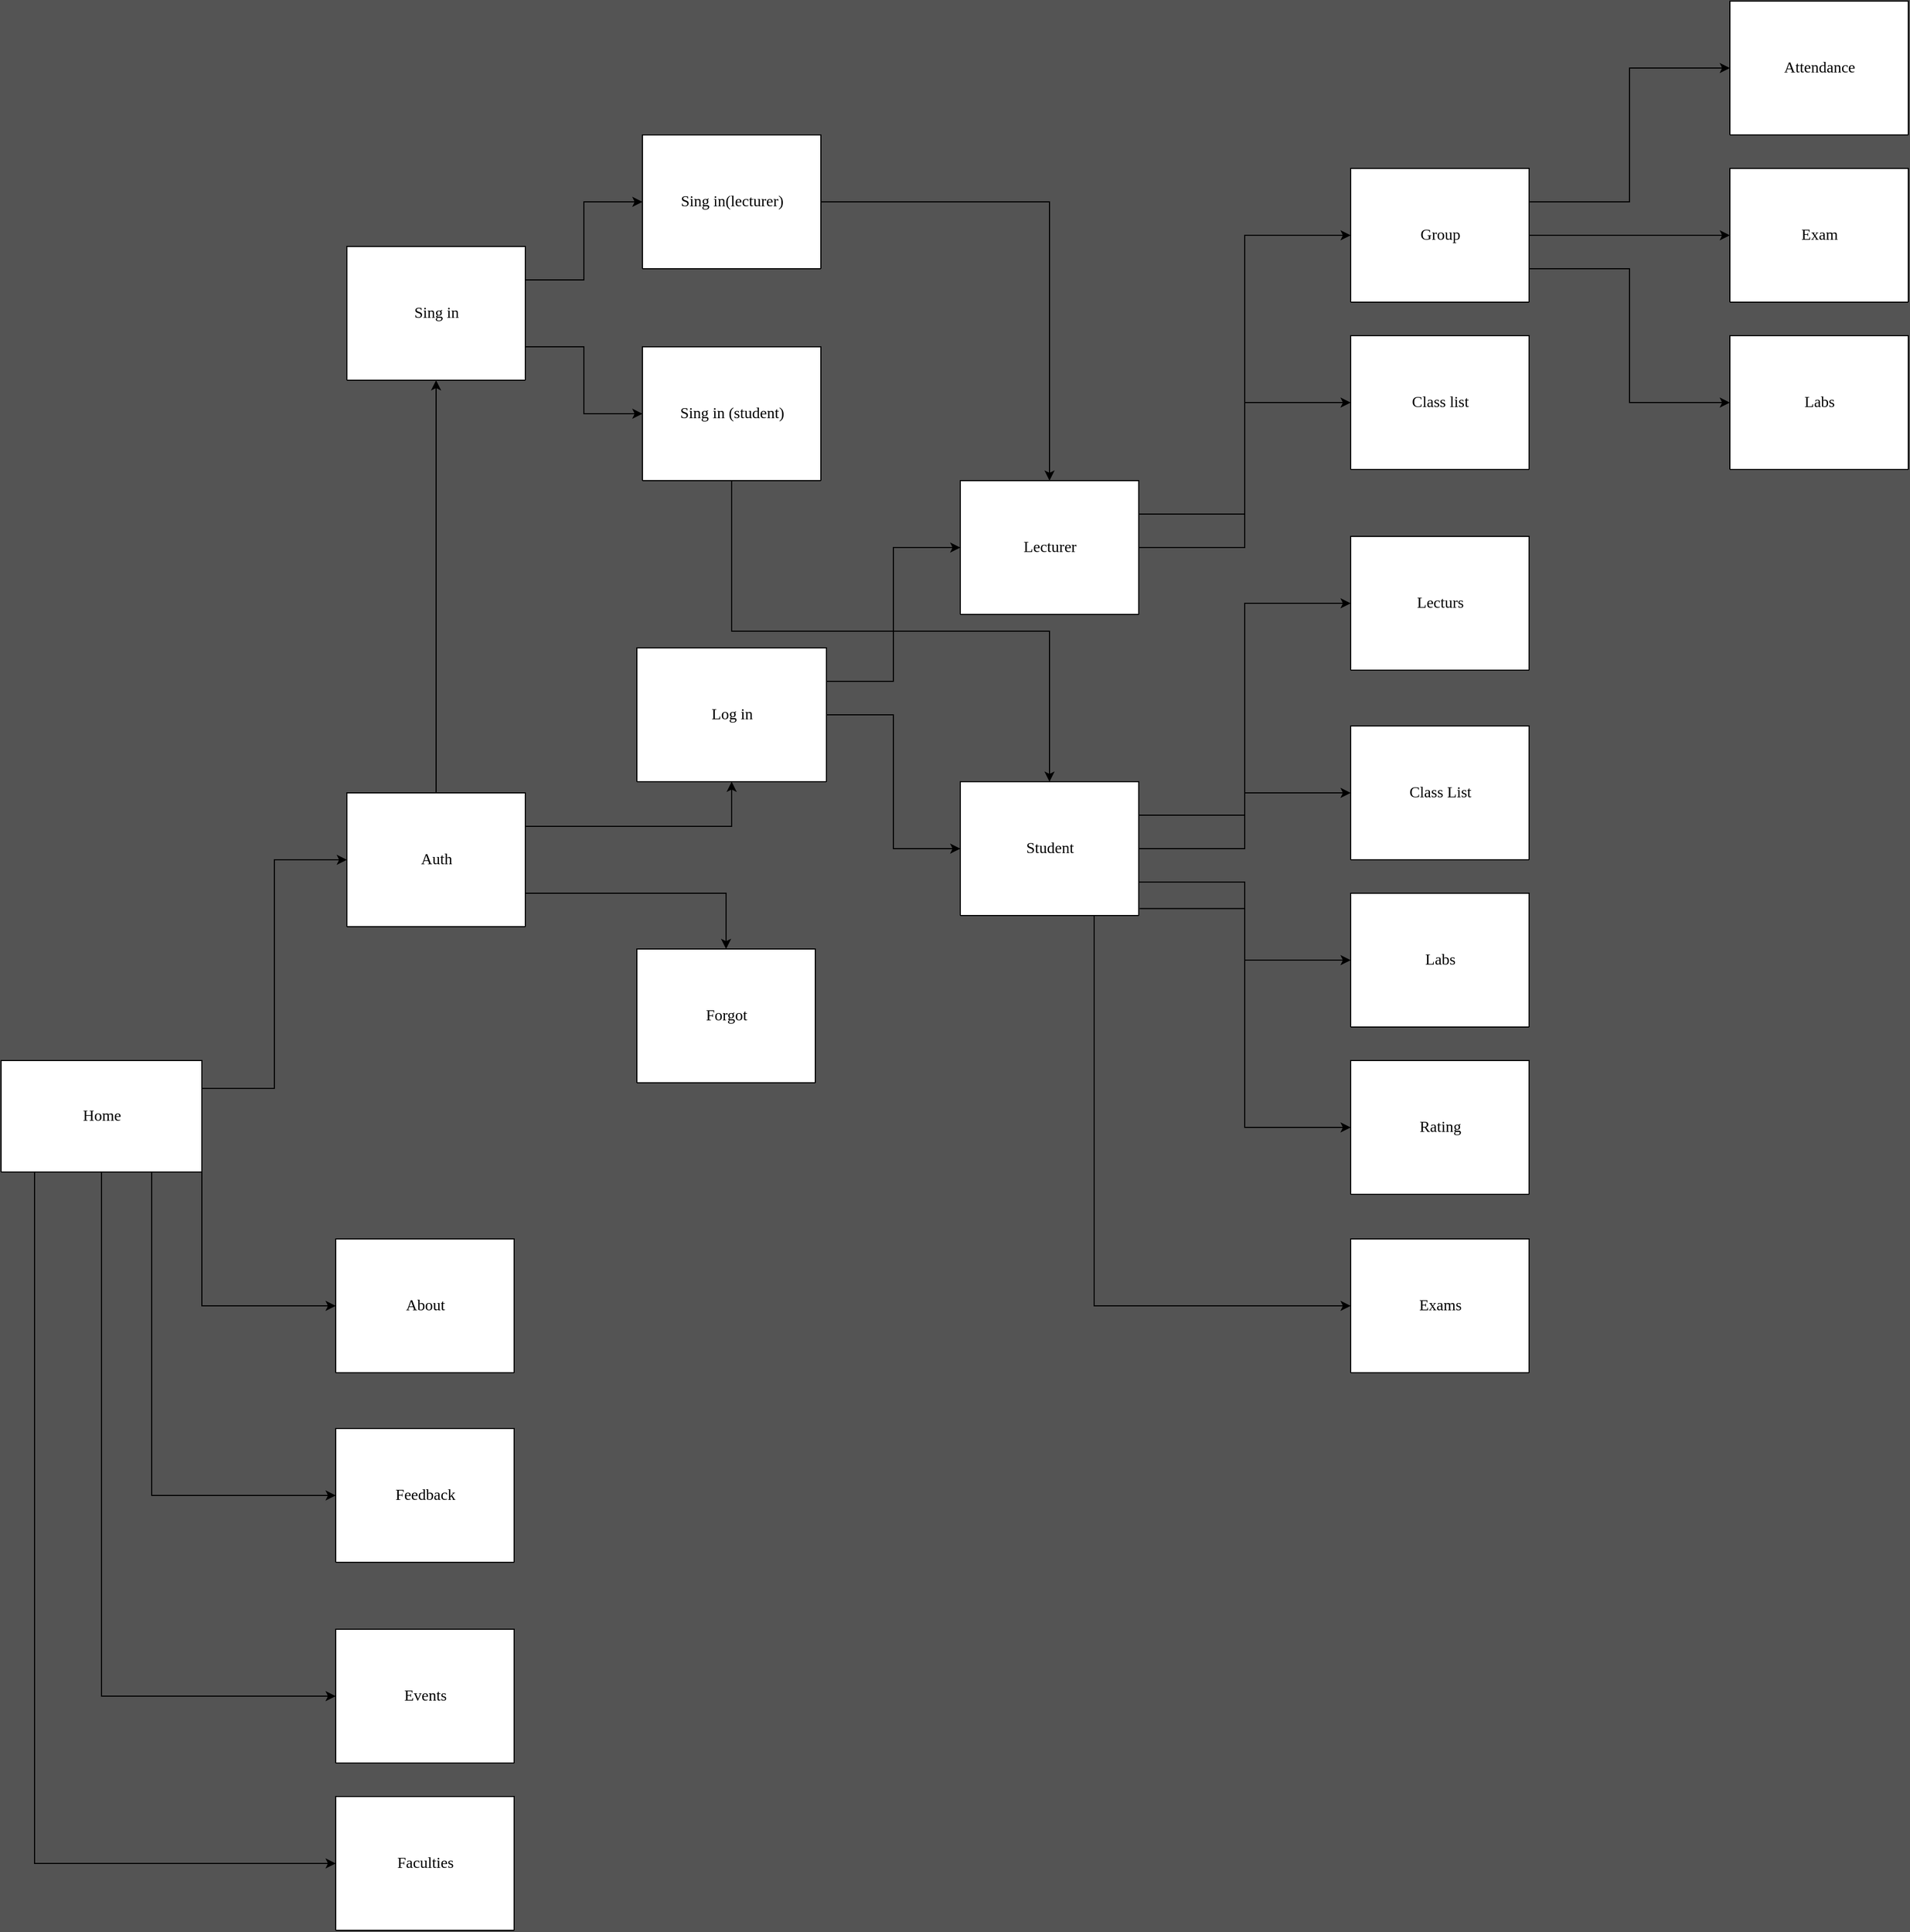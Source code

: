 <mxfile version="24.7.8">
  <diagram name="Page-1" id="e56a1550-8fbb-45ad-956c-1786394a9013">
    <mxGraphModel dx="6215" dy="3480" grid="1" gridSize="10" guides="1" tooltips="1" connect="1" arrows="1" fold="1" page="1" pageScale="1" pageWidth="1100" pageHeight="850" background="#545454" math="0" shadow="0">
      <root>
        <mxCell id="0" />
        <mxCell id="1" parent="0" />
        <mxCell id="r-mluGW43JwhEDr9T5hr-49" style="edgeStyle=orthogonalEdgeStyle;rounded=0;orthogonalLoop=1;jettySize=auto;html=1;exitX=0.5;exitY=0;exitDx=0;exitDy=0;entryX=0.5;entryY=1;entryDx=0;entryDy=0;" edge="1" parent="1" source="2e49270ec7c68f3f-1" target="2e49270ec7c68f3f-8">
          <mxGeometry relative="1" as="geometry" />
        </mxCell>
        <mxCell id="r-mluGW43JwhEDr9T5hr-50" style="edgeStyle=orthogonalEdgeStyle;rounded=0;orthogonalLoop=1;jettySize=auto;html=1;exitX=1;exitY=0.25;exitDx=0;exitDy=0;entryX=0.5;entryY=1;entryDx=0;entryDy=0;" edge="1" parent="1" source="2e49270ec7c68f3f-1" target="HjesYyCfLnxQGXRYato6-9">
          <mxGeometry relative="1" as="geometry" />
        </mxCell>
        <mxCell id="r-mluGW43JwhEDr9T5hr-51" style="edgeStyle=orthogonalEdgeStyle;rounded=0;orthogonalLoop=1;jettySize=auto;html=1;exitX=1;exitY=0.75;exitDx=0;exitDy=0;" edge="1" parent="1" source="2e49270ec7c68f3f-1" target="HjesYyCfLnxQGXRYato6-12">
          <mxGeometry relative="1" as="geometry" />
        </mxCell>
        <mxCell id="2e49270ec7c68f3f-1" value="Auth" style="swimlane;html=1;fontStyle=0;childLayout=stackLayout;horizontal=1;startSize=120;horizontalStack=0;resizeParent=1;resizeLast=0;collapsible=1;marginBottom=0;swimlaneFillColor=#ffffff;align=center;rounded=0;shadow=0;comic=0;labelBackgroundColor=none;strokeWidth=1;fontFamily=Verdana;fontSize=14;" parent="1" vertex="1">
          <mxGeometry x="320" y="30" width="160" height="120" as="geometry" />
        </mxCell>
        <mxCell id="HjesYyCfLnxQGXRYato6-27" style="edgeStyle=orthogonalEdgeStyle;rounded=0;orthogonalLoop=1;jettySize=auto;html=1;exitX=1;exitY=1;exitDx=0;exitDy=0;entryX=0;entryY=0.5;entryDx=0;entryDy=0;" parent="1" source="2e49270ec7c68f3f-80" target="HjesYyCfLnxQGXRYato6-24" edge="1">
          <mxGeometry relative="1" as="geometry" />
        </mxCell>
        <mxCell id="HjesYyCfLnxQGXRYato6-28" style="edgeStyle=orthogonalEdgeStyle;rounded=0;orthogonalLoop=1;jettySize=auto;html=1;exitX=0.75;exitY=1;exitDx=0;exitDy=0;entryX=0;entryY=0.5;entryDx=0;entryDy=0;" parent="1" source="2e49270ec7c68f3f-80" target="HjesYyCfLnxQGXRYato6-25" edge="1">
          <mxGeometry relative="1" as="geometry" />
        </mxCell>
        <mxCell id="HjesYyCfLnxQGXRYato6-32" style="edgeStyle=orthogonalEdgeStyle;rounded=0;orthogonalLoop=1;jettySize=auto;html=1;exitX=1;exitY=0.25;exitDx=0;exitDy=0;entryX=0;entryY=0.5;entryDx=0;entryDy=0;" parent="1" source="2e49270ec7c68f3f-80" target="2e49270ec7c68f3f-1" edge="1">
          <mxGeometry relative="1" as="geometry" />
        </mxCell>
        <mxCell id="HjesYyCfLnxQGXRYato6-33" style="edgeStyle=orthogonalEdgeStyle;rounded=0;orthogonalLoop=1;jettySize=auto;html=1;exitX=0.5;exitY=1;exitDx=0;exitDy=0;entryX=0;entryY=0.5;entryDx=0;entryDy=0;" parent="1" source="2e49270ec7c68f3f-80" target="r-mluGW43JwhEDr9T5hr-57" edge="1">
          <mxGeometry relative="1" as="geometry">
            <Array as="points">
              <mxPoint x="100" y="840" />
            </Array>
          </mxGeometry>
        </mxCell>
        <mxCell id="r-mluGW43JwhEDr9T5hr-58" style="edgeStyle=orthogonalEdgeStyle;rounded=0;orthogonalLoop=1;jettySize=auto;html=1;exitX=0.25;exitY=1;exitDx=0;exitDy=0;entryX=0;entryY=0.5;entryDx=0;entryDy=0;" edge="1" parent="1" source="2e49270ec7c68f3f-80" target="HjesYyCfLnxQGXRYato6-29">
          <mxGeometry relative="1" as="geometry">
            <mxPoint x="40" y="450" as="sourcePoint" />
            <mxPoint x="295" y="920" as="targetPoint" />
            <Array as="points">
              <mxPoint x="40" y="370" />
              <mxPoint x="40" y="990" />
            </Array>
          </mxGeometry>
        </mxCell>
        <mxCell id="2e49270ec7c68f3f-80" value="Home" style="swimlane;html=1;fontStyle=0;childLayout=stackLayout;horizontal=1;startSize=100;horizontalStack=0;resizeParent=1;resizeLast=0;collapsible=1;marginBottom=0;swimlaneFillColor=#ffffff;align=center;rounded=0;shadow=0;comic=0;labelBackgroundColor=none;strokeWidth=1;fontFamily=Verdana;fontSize=14;" parent="1" vertex="1">
          <mxGeometry x="10" y="270" width="180" height="100" as="geometry" />
        </mxCell>
        <mxCell id="r-mluGW43JwhEDr9T5hr-9" style="edgeStyle=orthogonalEdgeStyle;rounded=0;orthogonalLoop=1;jettySize=auto;html=1;exitX=1;exitY=0.25;exitDx=0;exitDy=0;entryX=0;entryY=0.5;entryDx=0;entryDy=0;" edge="1" parent="1" source="HjesYyCfLnxQGXRYato6-9" target="HjesYyCfLnxQGXRYato6-23">
          <mxGeometry relative="1" as="geometry" />
        </mxCell>
        <mxCell id="r-mluGW43JwhEDr9T5hr-44" style="edgeStyle=orthogonalEdgeStyle;rounded=0;orthogonalLoop=1;jettySize=auto;html=1;exitX=1;exitY=0.5;exitDx=0;exitDy=0;entryX=0;entryY=0.5;entryDx=0;entryDy=0;" edge="1" parent="1" source="HjesYyCfLnxQGXRYato6-9" target="HjesYyCfLnxQGXRYato6-21">
          <mxGeometry relative="1" as="geometry" />
        </mxCell>
        <mxCell id="HjesYyCfLnxQGXRYato6-9" value="Log in" style="swimlane;html=1;fontStyle=0;childLayout=stackLayout;horizontal=1;startSize=120;horizontalStack=0;resizeParent=1;resizeLast=0;collapsible=1;marginBottom=0;swimlaneFillColor=#ffffff;align=center;rounded=0;shadow=0;comic=0;labelBackgroundColor=none;strokeWidth=1;fontFamily=Verdana;fontSize=14;swimlaneLine=1;" parent="1" vertex="1">
          <mxGeometry x="580" y="-100" width="170" height="120" as="geometry" />
        </mxCell>
        <mxCell id="HjesYyCfLnxQGXRYato6-12" value="Forgot" style="swimlane;html=1;fontStyle=0;childLayout=stackLayout;horizontal=1;startSize=120;horizontalStack=0;resizeParent=1;resizeLast=0;collapsible=1;marginBottom=0;swimlaneFillColor=#ffffff;align=center;rounded=0;shadow=0;comic=0;labelBackgroundColor=none;strokeWidth=1;fontFamily=Verdana;fontSize=14;swimlaneLine=1;" parent="1" vertex="1">
          <mxGeometry x="580" y="170" width="160" height="120" as="geometry" />
        </mxCell>
        <mxCell id="r-mluGW43JwhEDr9T5hr-48" style="edgeStyle=orthogonalEdgeStyle;rounded=0;orthogonalLoop=1;jettySize=auto;html=1;exitX=0.5;exitY=1;exitDx=0;exitDy=0;entryX=0.5;entryY=0;entryDx=0;entryDy=0;" edge="1" parent="1" source="HjesYyCfLnxQGXRYato6-14" target="HjesYyCfLnxQGXRYato6-21">
          <mxGeometry relative="1" as="geometry" />
        </mxCell>
        <mxCell id="HjesYyCfLnxQGXRYato6-14" value="Sing in (student)" style="swimlane;html=1;fontStyle=0;childLayout=stackLayout;horizontal=1;startSize=120;horizontalStack=0;resizeParent=1;resizeLast=0;collapsible=1;marginBottom=0;swimlaneFillColor=#ffffff;align=center;rounded=0;shadow=0;comic=0;labelBackgroundColor=none;strokeWidth=1;fontFamily=Verdana;fontSize=14;swimlaneLine=1;" parent="1" vertex="1">
          <mxGeometry x="585" y="-370" width="160" height="120" as="geometry" />
        </mxCell>
        <mxCell id="r-mluGW43JwhEDr9T5hr-39" style="edgeStyle=orthogonalEdgeStyle;rounded=0;orthogonalLoop=1;jettySize=auto;html=1;exitX=1;exitY=0.5;exitDx=0;exitDy=0;entryX=0.5;entryY=0;entryDx=0;entryDy=0;" edge="1" parent="1" source="HjesYyCfLnxQGXRYato6-15" target="HjesYyCfLnxQGXRYato6-23">
          <mxGeometry relative="1" as="geometry" />
        </mxCell>
        <mxCell id="r-mluGW43JwhEDr9T5hr-12" style="edgeStyle=orthogonalEdgeStyle;rounded=0;orthogonalLoop=1;jettySize=auto;html=1;exitX=1;exitY=0.25;exitDx=0;exitDy=0;entryX=0;entryY=0.5;entryDx=0;entryDy=0;" edge="1" parent="1" source="HjesYyCfLnxQGXRYato6-21" target="r-mluGW43JwhEDr9T5hr-1">
          <mxGeometry relative="1" as="geometry" />
        </mxCell>
        <mxCell id="r-mluGW43JwhEDr9T5hr-13" style="edgeStyle=orthogonalEdgeStyle;rounded=0;orthogonalLoop=1;jettySize=auto;html=1;exitX=1;exitY=0.5;exitDx=0;exitDy=0;entryX=0;entryY=0.5;entryDx=0;entryDy=0;" edge="1" parent="1" source="HjesYyCfLnxQGXRYato6-21" target="r-mluGW43JwhEDr9T5hr-3">
          <mxGeometry relative="1" as="geometry" />
        </mxCell>
        <mxCell id="r-mluGW43JwhEDr9T5hr-14" style="edgeStyle=orthogonalEdgeStyle;rounded=0;orthogonalLoop=1;jettySize=auto;html=1;exitX=1;exitY=0.75;exitDx=0;exitDy=0;entryX=0;entryY=0.5;entryDx=0;entryDy=0;" edge="1" parent="1" source="HjesYyCfLnxQGXRYato6-21" target="r-mluGW43JwhEDr9T5hr-6">
          <mxGeometry relative="1" as="geometry" />
        </mxCell>
        <mxCell id="r-mluGW43JwhEDr9T5hr-33" style="edgeStyle=orthogonalEdgeStyle;rounded=0;orthogonalLoop=1;jettySize=auto;html=1;exitX=1.005;exitY=0.948;exitDx=0;exitDy=0;entryX=0;entryY=0.5;entryDx=0;entryDy=0;exitPerimeter=0;" edge="1" parent="1" source="HjesYyCfLnxQGXRYato6-21" target="r-mluGW43JwhEDr9T5hr-31">
          <mxGeometry relative="1" as="geometry" />
        </mxCell>
        <mxCell id="r-mluGW43JwhEDr9T5hr-61" style="edgeStyle=orthogonalEdgeStyle;rounded=0;orthogonalLoop=1;jettySize=auto;html=1;exitX=0.75;exitY=1;exitDx=0;exitDy=0;entryX=0;entryY=0.5;entryDx=0;entryDy=0;" edge="1" parent="1" source="HjesYyCfLnxQGXRYato6-21" target="r-mluGW43JwhEDr9T5hr-60">
          <mxGeometry relative="1" as="geometry" />
        </mxCell>
        <mxCell id="HjesYyCfLnxQGXRYato6-21" value="Student" style="swimlane;html=1;fontStyle=0;childLayout=stackLayout;horizontal=1;startSize=120;horizontalStack=0;resizeParent=1;resizeLast=0;collapsible=1;marginBottom=0;swimlaneFillColor=#ffffff;align=center;rounded=0;shadow=0;comic=0;labelBackgroundColor=none;strokeWidth=1;fontFamily=Verdana;fontSize=14;" parent="1" vertex="1">
          <mxGeometry x="870" y="20" width="160" height="120" as="geometry" />
        </mxCell>
        <mxCell id="r-mluGW43JwhEDr9T5hr-18" style="edgeStyle=orthogonalEdgeStyle;rounded=0;orthogonalLoop=1;jettySize=auto;html=1;exitX=1;exitY=0.25;exitDx=0;exitDy=0;entryX=0;entryY=0.5;entryDx=0;entryDy=0;" edge="1" parent="1" source="HjesYyCfLnxQGXRYato6-23" target="r-mluGW43JwhEDr9T5hr-15">
          <mxGeometry relative="1" as="geometry" />
        </mxCell>
        <mxCell id="r-mluGW43JwhEDr9T5hr-19" style="edgeStyle=orthogonalEdgeStyle;rounded=0;orthogonalLoop=1;jettySize=auto;html=1;exitX=1;exitY=0.5;exitDx=0;exitDy=0;entryX=0;entryY=0.5;entryDx=0;entryDy=0;" edge="1" parent="1" source="HjesYyCfLnxQGXRYato6-23" target="r-mluGW43JwhEDr9T5hr-16">
          <mxGeometry relative="1" as="geometry" />
        </mxCell>
        <mxCell id="HjesYyCfLnxQGXRYato6-24" value="About" style="swimlane;html=1;fontStyle=0;childLayout=stackLayout;horizontal=1;startSize=120;horizontalStack=0;resizeParent=1;resizeLast=0;collapsible=1;marginBottom=0;swimlaneFillColor=#ffffff;align=center;rounded=0;shadow=0;comic=0;labelBackgroundColor=none;strokeWidth=1;fontFamily=Verdana;fontSize=14;" parent="1" vertex="1">
          <mxGeometry x="310" y="430" width="160" height="120" as="geometry" />
        </mxCell>
        <mxCell id="HjesYyCfLnxQGXRYato6-25" value="Feedback" style="swimlane;html=1;fontStyle=0;childLayout=stackLayout;horizontal=1;startSize=120;horizontalStack=0;resizeParent=1;resizeLast=0;collapsible=1;marginBottom=0;swimlaneFillColor=#ffffff;align=center;rounded=0;shadow=0;comic=0;labelBackgroundColor=none;strokeWidth=1;fontFamily=Verdana;fontSize=14;" parent="1" vertex="1">
          <mxGeometry x="310" y="600" width="160" height="120" as="geometry" />
        </mxCell>
        <mxCell id="HjesYyCfLnxQGXRYato6-29" value="Faculties" style="swimlane;html=1;fontStyle=0;childLayout=stackLayout;horizontal=1;startSize=120;horizontalStack=0;resizeParent=1;resizeLast=0;collapsible=1;marginBottom=0;swimlaneFillColor=#ffffff;align=center;rounded=0;shadow=0;comic=0;labelBackgroundColor=none;strokeWidth=1;fontFamily=Verdana;fontSize=14;" parent="1" vertex="1">
          <mxGeometry x="310" y="930" width="160" height="120" as="geometry" />
        </mxCell>
        <mxCell id="r-mluGW43JwhEDr9T5hr-1" value="Lecturs" style="swimlane;html=1;fontStyle=0;childLayout=stackLayout;horizontal=1;startSize=120;horizontalStack=0;resizeParent=1;resizeLast=0;collapsible=1;marginBottom=0;swimlaneFillColor=#ffffff;align=center;rounded=0;shadow=0;comic=0;labelBackgroundColor=none;strokeWidth=1;fontFamily=Verdana;fontSize=14;" vertex="1" parent="1">
          <mxGeometry x="1220" y="-200" width="160" height="120" as="geometry" />
        </mxCell>
        <mxCell id="r-mluGW43JwhEDr9T5hr-3" value="Class List" style="swimlane;html=1;fontStyle=0;childLayout=stackLayout;horizontal=1;startSize=120;horizontalStack=0;resizeParent=1;resizeLast=0;collapsible=1;marginBottom=0;swimlaneFillColor=#ffffff;align=center;rounded=0;shadow=0;comic=0;labelBackgroundColor=none;strokeWidth=1;fontFamily=Verdana;fontSize=14;" vertex="1" parent="1">
          <mxGeometry x="1220" y="-30" width="160" height="120" as="geometry" />
        </mxCell>
        <mxCell id="r-mluGW43JwhEDr9T5hr-6" value="Labs" style="swimlane;html=1;fontStyle=0;childLayout=stackLayout;horizontal=1;startSize=120;horizontalStack=0;resizeParent=1;resizeLast=0;collapsible=1;marginBottom=0;swimlaneFillColor=#ffffff;align=center;rounded=0;shadow=0;comic=0;labelBackgroundColor=none;strokeWidth=1;fontFamily=Verdana;fontSize=14;" vertex="1" parent="1">
          <mxGeometry x="1220" y="120" width="160" height="120" as="geometry" />
        </mxCell>
        <mxCell id="r-mluGW43JwhEDr9T5hr-43" style="edgeStyle=orthogonalEdgeStyle;rounded=0;orthogonalLoop=1;jettySize=auto;html=1;exitX=1;exitY=0.5;exitDx=0;exitDy=0;" edge="1" parent="1" source="r-mluGW43JwhEDr9T5hr-15" target="r-mluGW43JwhEDr9T5hr-22">
          <mxGeometry relative="1" as="geometry" />
        </mxCell>
        <mxCell id="r-mluGW43JwhEDr9T5hr-55" style="edgeStyle=orthogonalEdgeStyle;rounded=0;orthogonalLoop=1;jettySize=auto;html=1;exitX=1;exitY=0.25;exitDx=0;exitDy=0;entryX=0;entryY=0.5;entryDx=0;entryDy=0;" edge="1" parent="1" source="r-mluGW43JwhEDr9T5hr-15" target="r-mluGW43JwhEDr9T5hr-21">
          <mxGeometry relative="1" as="geometry" />
        </mxCell>
        <mxCell id="r-mluGW43JwhEDr9T5hr-56" style="edgeStyle=orthogonalEdgeStyle;rounded=0;orthogonalLoop=1;jettySize=auto;html=1;exitX=1;exitY=0.75;exitDx=0;exitDy=0;entryX=0;entryY=0.5;entryDx=0;entryDy=0;" edge="1" parent="1" source="r-mluGW43JwhEDr9T5hr-15" target="r-mluGW43JwhEDr9T5hr-17">
          <mxGeometry relative="1" as="geometry" />
        </mxCell>
        <mxCell id="r-mluGW43JwhEDr9T5hr-15" value="Group" style="swimlane;html=1;fontStyle=0;childLayout=stackLayout;horizontal=1;startSize=120;horizontalStack=0;resizeParent=1;resizeLast=0;collapsible=1;marginBottom=0;swimlaneFillColor=#ffffff;align=center;rounded=0;shadow=0;comic=0;labelBackgroundColor=none;strokeWidth=1;fontFamily=Verdana;fontSize=14;" vertex="1" parent="1">
          <mxGeometry x="1220" y="-530" width="160" height="120" as="geometry" />
        </mxCell>
        <mxCell id="r-mluGW43JwhEDr9T5hr-16" value="Class list" style="swimlane;html=1;fontStyle=0;childLayout=stackLayout;horizontal=1;startSize=120;horizontalStack=0;resizeParent=1;resizeLast=0;collapsible=1;marginBottom=0;swimlaneFillColor=#ffffff;align=center;rounded=0;shadow=0;comic=0;labelBackgroundColor=none;strokeWidth=1;fontFamily=Verdana;fontSize=14;" vertex="1" parent="1">
          <mxGeometry x="1220" y="-380" width="160" height="120" as="geometry" />
        </mxCell>
        <mxCell id="r-mluGW43JwhEDr9T5hr-17" value="Labs" style="swimlane;html=1;fontStyle=0;childLayout=stackLayout;horizontal=1;startSize=120;horizontalStack=0;resizeParent=1;resizeLast=0;collapsible=1;marginBottom=0;swimlaneFillColor=#ffffff;align=center;rounded=0;shadow=0;comic=0;labelBackgroundColor=none;strokeWidth=1;fontFamily=Verdana;fontSize=14;" vertex="1" parent="1">
          <mxGeometry x="1560" y="-380" width="160" height="120" as="geometry" />
        </mxCell>
        <mxCell id="r-mluGW43JwhEDr9T5hr-21" value="Attendance" style="swimlane;html=1;fontStyle=0;childLayout=stackLayout;horizontal=1;startSize=120;horizontalStack=0;resizeParent=1;resizeLast=0;collapsible=1;marginBottom=0;swimlaneFillColor=#ffffff;align=center;rounded=0;shadow=0;comic=0;labelBackgroundColor=none;strokeWidth=1;fontFamily=Verdana;fontSize=14;" vertex="1" parent="1">
          <mxGeometry x="1560" y="-680" width="160" height="120" as="geometry" />
        </mxCell>
        <mxCell id="r-mluGW43JwhEDr9T5hr-22" value="Exam" style="swimlane;html=1;fontStyle=0;childLayout=stackLayout;horizontal=1;startSize=120;horizontalStack=0;resizeParent=1;resizeLast=0;collapsible=1;marginBottom=0;swimlaneFillColor=#ffffff;align=center;rounded=0;shadow=0;comic=0;labelBackgroundColor=none;strokeWidth=1;fontFamily=Verdana;fontSize=14;" vertex="1" parent="1">
          <mxGeometry x="1560" y="-530" width="160" height="120" as="geometry" />
        </mxCell>
        <mxCell id="r-mluGW43JwhEDr9T5hr-31" value="Rating" style="swimlane;html=1;fontStyle=0;childLayout=stackLayout;horizontal=1;startSize=120;horizontalStack=0;resizeParent=1;resizeLast=0;collapsible=1;marginBottom=0;swimlaneFillColor=#ffffff;align=center;rounded=0;shadow=0;comic=0;labelBackgroundColor=none;strokeWidth=1;fontFamily=Verdana;fontSize=14;" vertex="1" parent="1">
          <mxGeometry x="1220" y="270" width="160" height="120" as="geometry" />
        </mxCell>
        <mxCell id="HjesYyCfLnxQGXRYato6-23" value="Lecturer" style="swimlane;html=1;fontStyle=0;childLayout=stackLayout;horizontal=1;startSize=120;horizontalStack=0;resizeParent=1;resizeLast=0;collapsible=1;marginBottom=0;swimlaneFillColor=#ffffff;align=center;rounded=0;shadow=0;comic=0;labelBackgroundColor=none;strokeWidth=1;fontFamily=Verdana;fontSize=14;" parent="1" vertex="1">
          <mxGeometry x="870" y="-250" width="160" height="120" as="geometry" />
        </mxCell>
        <mxCell id="r-mluGW43JwhEDr9T5hr-52" style="edgeStyle=orthogonalEdgeStyle;rounded=0;orthogonalLoop=1;jettySize=auto;html=1;exitX=1;exitY=0.25;exitDx=0;exitDy=0;" edge="1" parent="1" source="2e49270ec7c68f3f-8" target="HjesYyCfLnxQGXRYato6-15">
          <mxGeometry relative="1" as="geometry" />
        </mxCell>
        <mxCell id="r-mluGW43JwhEDr9T5hr-53" style="edgeStyle=orthogonalEdgeStyle;rounded=0;orthogonalLoop=1;jettySize=auto;html=1;exitX=1;exitY=0.75;exitDx=0;exitDy=0;" edge="1" parent="1" source="2e49270ec7c68f3f-8" target="HjesYyCfLnxQGXRYato6-14">
          <mxGeometry relative="1" as="geometry" />
        </mxCell>
        <mxCell id="2e49270ec7c68f3f-8" value="Sing in" style="swimlane;html=1;fontStyle=0;childLayout=stackLayout;horizontal=1;startSize=120;horizontalStack=0;resizeParent=1;resizeLast=0;collapsible=1;marginBottom=0;swimlaneFillColor=#ffffff;align=center;rounded=0;shadow=0;comic=0;labelBackgroundColor=none;strokeWidth=1;fontFamily=Verdana;fontSize=14;swimlaneLine=1;" parent="1" vertex="1">
          <mxGeometry x="320" y="-460" width="160" height="120" as="geometry" />
        </mxCell>
        <mxCell id="HjesYyCfLnxQGXRYato6-15" value="Sing in(lecturer)" style="swimlane;html=1;fontStyle=0;childLayout=stackLayout;horizontal=1;startSize=120;horizontalStack=0;resizeParent=1;resizeLast=0;collapsible=1;marginBottom=0;swimlaneFillColor=#ffffff;align=center;rounded=0;shadow=0;comic=0;labelBackgroundColor=none;strokeWidth=1;fontFamily=Verdana;fontSize=14;swimlaneLine=1;" parent="1" vertex="1">
          <mxGeometry x="585" y="-560" width="160" height="120" as="geometry" />
        </mxCell>
        <mxCell id="r-mluGW43JwhEDr9T5hr-57" value="Events" style="swimlane;html=1;fontStyle=0;childLayout=stackLayout;horizontal=1;startSize=120;horizontalStack=0;resizeParent=1;resizeLast=0;collapsible=1;marginBottom=0;swimlaneFillColor=#ffffff;align=center;rounded=0;shadow=0;comic=0;labelBackgroundColor=none;strokeWidth=1;fontFamily=Verdana;fontSize=14;" vertex="1" parent="1">
          <mxGeometry x="310" y="780" width="160" height="120" as="geometry" />
        </mxCell>
        <mxCell id="r-mluGW43JwhEDr9T5hr-60" value="Exams" style="swimlane;html=1;fontStyle=0;childLayout=stackLayout;horizontal=1;startSize=120;horizontalStack=0;resizeParent=1;resizeLast=0;collapsible=1;marginBottom=0;swimlaneFillColor=#ffffff;align=center;rounded=0;shadow=0;comic=0;labelBackgroundColor=none;strokeWidth=1;fontFamily=Verdana;fontSize=14;" vertex="1" parent="1">
          <mxGeometry x="1220" y="430" width="160" height="120" as="geometry" />
        </mxCell>
      </root>
    </mxGraphModel>
  </diagram>
</mxfile>
